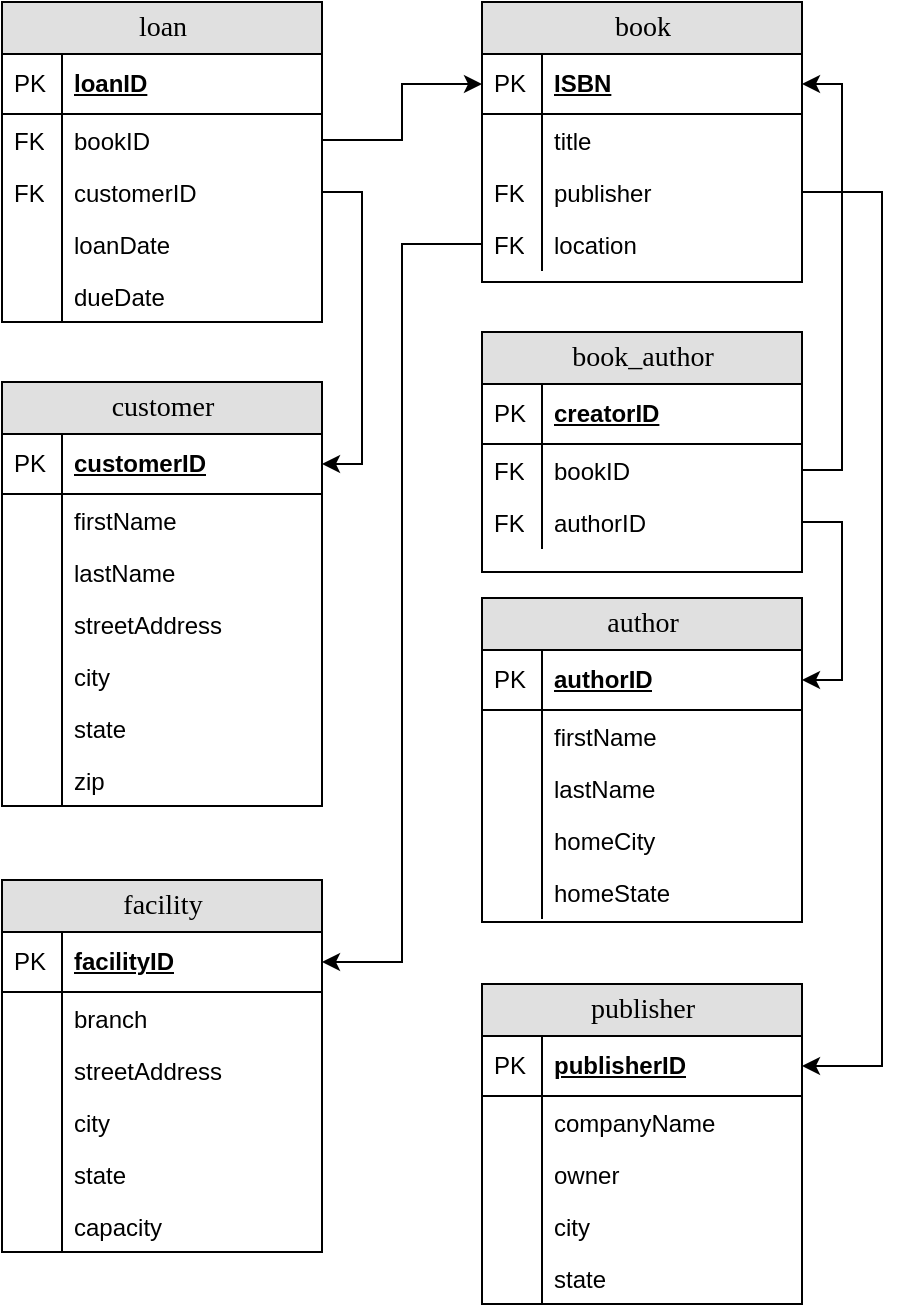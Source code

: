 <mxfile version="11.0.7" type="device"><diagram name="Page-1" id="e56a1550-8fbb-45ad-956c-1786394a9013"><mxGraphModel dx="1422" dy="894" grid="1" gridSize="10" guides="1" tooltips="1" connect="1" arrows="1" fold="1" page="1" pageScale="1" pageWidth="1100" pageHeight="850" background="#ffffff" math="0" shadow="0"><root><mxCell id="0"/><mxCell id="1" parent="0"/><mxCell id="2e49270ec7c68f3f-19" value="book" style="swimlane;html=1;fontStyle=0;childLayout=stackLayout;horizontal=1;startSize=26;fillColor=#e0e0e0;horizontalStack=0;resizeParent=1;resizeLast=0;collapsible=1;marginBottom=0;swimlaneFillColor=#ffffff;align=center;rounded=0;shadow=0;comic=0;labelBackgroundColor=none;strokeColor=#000000;strokeWidth=1;fontFamily=Verdana;fontSize=14;fontColor=#000000;" parent="1" vertex="1"><mxGeometry x="400" y="40" width="160" height="140" as="geometry"/></mxCell><mxCell id="2e49270ec7c68f3f-20" value="ISBN" style="shape=partialRectangle;top=0;left=0;right=0;bottom=1;html=1;align=left;verticalAlign=middle;fillColor=none;spacingLeft=34;spacingRight=4;whiteSpace=wrap;overflow=hidden;rotatable=0;points=[[0,0.5],[1,0.5]];portConstraint=eastwest;dropTarget=0;fontStyle=5;" parent="2e49270ec7c68f3f-19" vertex="1"><mxGeometry y="26" width="160" height="30" as="geometry"/></mxCell><mxCell id="2e49270ec7c68f3f-21" value="PK" style="shape=partialRectangle;top=0;left=0;bottom=0;html=1;fillColor=none;align=left;verticalAlign=middle;spacingLeft=4;spacingRight=4;whiteSpace=wrap;overflow=hidden;rotatable=0;points=[];portConstraint=eastwest;part=1;" parent="2e49270ec7c68f3f-20" vertex="1" connectable="0"><mxGeometry width="30" height="30" as="geometry"/></mxCell><mxCell id="2e49270ec7c68f3f-22" value="title" style="shape=partialRectangle;top=0;left=0;right=0;bottom=0;html=1;align=left;verticalAlign=top;fillColor=none;spacingLeft=34;spacingRight=4;whiteSpace=wrap;overflow=hidden;rotatable=0;points=[[0,0.5],[1,0.5]];portConstraint=eastwest;dropTarget=0;" parent="2e49270ec7c68f3f-19" vertex="1"><mxGeometry y="56" width="160" height="26" as="geometry"/></mxCell><mxCell id="2e49270ec7c68f3f-23" value="" style="shape=partialRectangle;top=0;left=0;bottom=0;html=1;fillColor=none;align=left;verticalAlign=top;spacingLeft=4;spacingRight=4;whiteSpace=wrap;overflow=hidden;rotatable=0;points=[];portConstraint=eastwest;part=1;" parent="2e49270ec7c68f3f-22" vertex="1" connectable="0"><mxGeometry width="30" height="26" as="geometry"/></mxCell><mxCell id="2e49270ec7c68f3f-26" value="publisher" style="shape=partialRectangle;top=0;left=0;right=0;bottom=0;html=1;align=left;verticalAlign=top;fillColor=none;spacingLeft=34;spacingRight=4;whiteSpace=wrap;overflow=hidden;rotatable=0;points=[[0,0.5],[1,0.5]];portConstraint=eastwest;dropTarget=0;" parent="2e49270ec7c68f3f-19" vertex="1"><mxGeometry y="82" width="160" height="26" as="geometry"/></mxCell><mxCell id="2e49270ec7c68f3f-27" value="FK" style="shape=partialRectangle;top=0;left=0;bottom=0;html=1;fillColor=none;align=left;verticalAlign=top;spacingLeft=4;spacingRight=4;whiteSpace=wrap;overflow=hidden;rotatable=0;points=[];portConstraint=eastwest;part=1;" parent="2e49270ec7c68f3f-26" vertex="1" connectable="0"><mxGeometry width="30" height="26" as="geometry"/></mxCell><mxCell id="JmfnHYzUczqlh0HXzBne-6" value="location" style="shape=partialRectangle;top=0;left=0;right=0;bottom=0;html=1;align=left;verticalAlign=top;fillColor=none;spacingLeft=34;spacingRight=4;whiteSpace=wrap;overflow=hidden;rotatable=0;points=[[0,0.5],[1,0.5]];portConstraint=eastwest;dropTarget=0;" parent="2e49270ec7c68f3f-19" vertex="1"><mxGeometry y="108" width="160" height="26" as="geometry"/></mxCell><mxCell id="JmfnHYzUczqlh0HXzBne-7" value="FK" style="shape=partialRectangle;top=0;left=0;bottom=0;html=1;fillColor=none;align=left;verticalAlign=top;spacingLeft=4;spacingRight=4;whiteSpace=wrap;overflow=hidden;rotatable=0;points=[];portConstraint=eastwest;part=1;" parent="JmfnHYzUczqlh0HXzBne-6" vertex="1" connectable="0"><mxGeometry width="30" height="26" as="geometry"/></mxCell><mxCell id="JmfnHYzUczqlh0HXzBne-8" value="book_author" style="swimlane;html=1;fontStyle=0;childLayout=stackLayout;horizontal=1;startSize=26;fillColor=#e0e0e0;horizontalStack=0;resizeParent=1;resizeLast=0;collapsible=1;marginBottom=0;swimlaneFillColor=#ffffff;align=center;rounded=0;shadow=0;comic=0;labelBackgroundColor=none;strokeColor=#000000;strokeWidth=1;fontFamily=Verdana;fontSize=14;fontColor=#000000;" parent="1" vertex="1"><mxGeometry x="400" y="205" width="160" height="120" as="geometry"/></mxCell><mxCell id="JmfnHYzUczqlh0HXzBne-9" value="creatorID" style="shape=partialRectangle;top=0;left=0;right=0;bottom=1;html=1;align=left;verticalAlign=middle;fillColor=none;spacingLeft=34;spacingRight=4;whiteSpace=wrap;overflow=hidden;rotatable=0;points=[[0,0.5],[1,0.5]];portConstraint=eastwest;dropTarget=0;fontStyle=5;" parent="JmfnHYzUczqlh0HXzBne-8" vertex="1"><mxGeometry y="26" width="160" height="30" as="geometry"/></mxCell><mxCell id="JmfnHYzUczqlh0HXzBne-10" value="PK" style="shape=partialRectangle;top=0;left=0;bottom=0;html=1;fillColor=none;align=left;verticalAlign=middle;spacingLeft=4;spacingRight=4;whiteSpace=wrap;overflow=hidden;rotatable=0;points=[];portConstraint=eastwest;part=1;" parent="JmfnHYzUczqlh0HXzBne-9" vertex="1" connectable="0"><mxGeometry width="30" height="30" as="geometry"/></mxCell><mxCell id="JmfnHYzUczqlh0HXzBne-11" value="bookID" style="shape=partialRectangle;top=0;left=0;right=0;bottom=0;html=1;align=left;verticalAlign=top;fillColor=none;spacingLeft=34;spacingRight=4;whiteSpace=wrap;overflow=hidden;rotatable=0;points=[[0,0.5],[1,0.5]];portConstraint=eastwest;dropTarget=0;" parent="JmfnHYzUczqlh0HXzBne-8" vertex="1"><mxGeometry y="56" width="160" height="26" as="geometry"/></mxCell><mxCell id="JmfnHYzUczqlh0HXzBne-12" value="FK" style="shape=partialRectangle;top=0;left=0;bottom=0;html=1;fillColor=none;align=left;verticalAlign=top;spacingLeft=4;spacingRight=4;whiteSpace=wrap;overflow=hidden;rotatable=0;points=[];portConstraint=eastwest;part=1;" parent="JmfnHYzUczqlh0HXzBne-11" vertex="1" connectable="0"><mxGeometry width="30" height="26" as="geometry"/></mxCell><mxCell id="JmfnHYzUczqlh0HXzBne-13" value="authorID" style="shape=partialRectangle;top=0;left=0;right=0;bottom=0;html=1;align=left;verticalAlign=top;fillColor=none;spacingLeft=34;spacingRight=4;whiteSpace=wrap;overflow=hidden;rotatable=0;points=[[0,0.5],[1,0.5]];portConstraint=eastwest;dropTarget=0;" parent="JmfnHYzUczqlh0HXzBne-8" vertex="1"><mxGeometry y="82" width="160" height="26" as="geometry"/></mxCell><mxCell id="JmfnHYzUczqlh0HXzBne-14" value="FK" style="shape=partialRectangle;top=0;left=0;bottom=0;html=1;fillColor=none;align=left;verticalAlign=top;spacingLeft=4;spacingRight=4;whiteSpace=wrap;overflow=hidden;rotatable=0;points=[];portConstraint=eastwest;part=1;" parent="JmfnHYzUczqlh0HXzBne-13" vertex="1" connectable="0"><mxGeometry width="30" height="26" as="geometry"/></mxCell><mxCell id="JmfnHYzUczqlh0HXzBne-19" value="author" style="swimlane;html=1;fontStyle=0;childLayout=stackLayout;horizontal=1;startSize=26;fillColor=#e0e0e0;horizontalStack=0;resizeParent=1;resizeLast=0;collapsible=1;marginBottom=0;swimlaneFillColor=#ffffff;align=center;rounded=0;shadow=0;comic=0;labelBackgroundColor=none;strokeColor=#000000;strokeWidth=1;fontFamily=Verdana;fontSize=14;fontColor=#000000;" parent="1" vertex="1"><mxGeometry x="400" y="338" width="160" height="162" as="geometry"/></mxCell><mxCell id="JmfnHYzUczqlh0HXzBne-20" value="authorID" style="shape=partialRectangle;top=0;left=0;right=0;bottom=1;html=1;align=left;verticalAlign=middle;fillColor=none;spacingLeft=34;spacingRight=4;whiteSpace=wrap;overflow=hidden;rotatable=0;points=[[0,0.5],[1,0.5]];portConstraint=eastwest;dropTarget=0;fontStyle=5;" parent="JmfnHYzUczqlh0HXzBne-19" vertex="1"><mxGeometry y="26" width="160" height="30" as="geometry"/></mxCell><mxCell id="JmfnHYzUczqlh0HXzBne-21" value="PK" style="shape=partialRectangle;top=0;left=0;bottom=0;html=1;fillColor=none;align=left;verticalAlign=middle;spacingLeft=4;spacingRight=4;whiteSpace=wrap;overflow=hidden;rotatable=0;points=[];portConstraint=eastwest;part=1;" parent="JmfnHYzUczqlh0HXzBne-20" vertex="1" connectable="0"><mxGeometry width="30" height="30" as="geometry"/></mxCell><mxCell id="JmfnHYzUczqlh0HXzBne-22" value="firstName" style="shape=partialRectangle;top=0;left=0;right=0;bottom=0;html=1;align=left;verticalAlign=top;fillColor=none;spacingLeft=34;spacingRight=4;whiteSpace=wrap;overflow=hidden;rotatable=0;points=[[0,0.5],[1,0.5]];portConstraint=eastwest;dropTarget=0;" parent="JmfnHYzUczqlh0HXzBne-19" vertex="1"><mxGeometry y="56" width="160" height="26" as="geometry"/></mxCell><mxCell id="JmfnHYzUczqlh0HXzBne-23" value="" style="shape=partialRectangle;top=0;left=0;bottom=0;html=1;fillColor=none;align=left;verticalAlign=top;spacingLeft=4;spacingRight=4;whiteSpace=wrap;overflow=hidden;rotatable=0;points=[];portConstraint=eastwest;part=1;" parent="JmfnHYzUczqlh0HXzBne-22" vertex="1" connectable="0"><mxGeometry width="30" height="26" as="geometry"/></mxCell><mxCell id="JmfnHYzUczqlh0HXzBne-24" value="lastName" style="shape=partialRectangle;top=0;left=0;right=0;bottom=0;html=1;align=left;verticalAlign=top;fillColor=none;spacingLeft=34;spacingRight=4;whiteSpace=wrap;overflow=hidden;rotatable=0;points=[[0,0.5],[1,0.5]];portConstraint=eastwest;dropTarget=0;" parent="JmfnHYzUczqlh0HXzBne-19" vertex="1"><mxGeometry y="82" width="160" height="26" as="geometry"/></mxCell><mxCell id="JmfnHYzUczqlh0HXzBne-25" value="" style="shape=partialRectangle;top=0;left=0;bottom=0;html=1;fillColor=none;align=left;verticalAlign=top;spacingLeft=4;spacingRight=4;whiteSpace=wrap;overflow=hidden;rotatable=0;points=[];portConstraint=eastwest;part=1;" parent="JmfnHYzUczqlh0HXzBne-24" vertex="1" connectable="0"><mxGeometry width="30" height="26" as="geometry"/></mxCell><mxCell id="JmfnHYzUczqlh0HXzBne-26" value="homeCity" style="shape=partialRectangle;top=0;left=0;right=0;bottom=0;html=1;align=left;verticalAlign=top;fillColor=none;spacingLeft=34;spacingRight=4;whiteSpace=wrap;overflow=hidden;rotatable=0;points=[[0,0.5],[1,0.5]];portConstraint=eastwest;dropTarget=0;" parent="JmfnHYzUczqlh0HXzBne-19" vertex="1"><mxGeometry y="108" width="160" height="26" as="geometry"/></mxCell><mxCell id="JmfnHYzUczqlh0HXzBne-27" value="" style="shape=partialRectangle;top=0;left=0;bottom=0;html=1;fillColor=none;align=left;verticalAlign=top;spacingLeft=4;spacingRight=4;whiteSpace=wrap;overflow=hidden;rotatable=0;points=[];portConstraint=eastwest;part=1;" parent="JmfnHYzUczqlh0HXzBne-26" vertex="1" connectable="0"><mxGeometry width="30" height="26" as="geometry"/></mxCell><mxCell id="JmfnHYzUczqlh0HXzBne-28" value="homeState" style="shape=partialRectangle;top=0;left=0;right=0;bottom=0;html=1;align=left;verticalAlign=top;fillColor=none;spacingLeft=34;spacingRight=4;whiteSpace=wrap;overflow=hidden;rotatable=0;points=[[0,0.5],[1,0.5]];portConstraint=eastwest;dropTarget=0;" parent="JmfnHYzUczqlh0HXzBne-19" vertex="1"><mxGeometry y="134" width="160" height="26" as="geometry"/></mxCell><mxCell id="JmfnHYzUczqlh0HXzBne-29" value="" style="shape=partialRectangle;top=0;left=0;bottom=0;html=1;fillColor=none;align=left;verticalAlign=top;spacingLeft=4;spacingRight=4;whiteSpace=wrap;overflow=hidden;rotatable=0;points=[];portConstraint=eastwest;part=1;" parent="JmfnHYzUczqlh0HXzBne-28" vertex="1" connectable="0"><mxGeometry width="30" height="26" as="geometry"/></mxCell><mxCell id="JmfnHYzUczqlh0HXzBne-32" value="publisher" style="swimlane;html=1;fontStyle=0;childLayout=stackLayout;horizontal=1;startSize=26;fillColor=#e0e0e0;horizontalStack=0;resizeParent=1;resizeLast=0;collapsible=1;marginBottom=0;swimlaneFillColor=#ffffff;align=center;rounded=0;shadow=0;comic=0;labelBackgroundColor=none;strokeColor=#000000;strokeWidth=1;fontFamily=Verdana;fontSize=14;fontColor=#000000;" parent="1" vertex="1"><mxGeometry x="400" y="531" width="160" height="160" as="geometry"/></mxCell><mxCell id="JmfnHYzUczqlh0HXzBne-33" value="publisherID" style="shape=partialRectangle;top=0;left=0;right=0;bottom=1;html=1;align=left;verticalAlign=middle;fillColor=none;spacingLeft=34;spacingRight=4;whiteSpace=wrap;overflow=hidden;rotatable=0;points=[[0,0.5],[1,0.5]];portConstraint=eastwest;dropTarget=0;fontStyle=5;" parent="JmfnHYzUczqlh0HXzBne-32" vertex="1"><mxGeometry y="26" width="160" height="30" as="geometry"/></mxCell><mxCell id="JmfnHYzUczqlh0HXzBne-34" value="PK" style="shape=partialRectangle;top=0;left=0;bottom=0;html=1;fillColor=none;align=left;verticalAlign=middle;spacingLeft=4;spacingRight=4;whiteSpace=wrap;overflow=hidden;rotatable=0;points=[];portConstraint=eastwest;part=1;" parent="JmfnHYzUczqlh0HXzBne-33" vertex="1" connectable="0"><mxGeometry width="30" height="30" as="geometry"/></mxCell><mxCell id="JmfnHYzUczqlh0HXzBne-35" value="companyName" style="shape=partialRectangle;top=0;left=0;right=0;bottom=0;html=1;align=left;verticalAlign=top;fillColor=none;spacingLeft=34;spacingRight=4;whiteSpace=wrap;overflow=hidden;rotatable=0;points=[[0,0.5],[1,0.5]];portConstraint=eastwest;dropTarget=0;" parent="JmfnHYzUczqlh0HXzBne-32" vertex="1"><mxGeometry y="56" width="160" height="26" as="geometry"/></mxCell><mxCell id="JmfnHYzUczqlh0HXzBne-36" value="" style="shape=partialRectangle;top=0;left=0;bottom=0;html=1;fillColor=none;align=left;verticalAlign=top;spacingLeft=4;spacingRight=4;whiteSpace=wrap;overflow=hidden;rotatable=0;points=[];portConstraint=eastwest;part=1;" parent="JmfnHYzUczqlh0HXzBne-35" vertex="1" connectable="0"><mxGeometry width="30" height="26" as="geometry"/></mxCell><mxCell id="JmfnHYzUczqlh0HXzBne-37" value="owner" style="shape=partialRectangle;top=0;left=0;right=0;bottom=0;html=1;align=left;verticalAlign=top;fillColor=none;spacingLeft=34;spacingRight=4;whiteSpace=wrap;overflow=hidden;rotatable=0;points=[[0,0.5],[1,0.5]];portConstraint=eastwest;dropTarget=0;" parent="JmfnHYzUczqlh0HXzBne-32" vertex="1"><mxGeometry y="82" width="160" height="26" as="geometry"/></mxCell><mxCell id="JmfnHYzUczqlh0HXzBne-38" value="" style="shape=partialRectangle;top=0;left=0;bottom=0;html=1;fillColor=none;align=left;verticalAlign=top;spacingLeft=4;spacingRight=4;whiteSpace=wrap;overflow=hidden;rotatable=0;points=[];portConstraint=eastwest;part=1;" parent="JmfnHYzUczqlh0HXzBne-37" vertex="1" connectable="0"><mxGeometry width="30" height="26" as="geometry"/></mxCell><mxCell id="JmfnHYzUczqlh0HXzBne-39" value="city" style="shape=partialRectangle;top=0;left=0;right=0;bottom=0;html=1;align=left;verticalAlign=top;fillColor=none;spacingLeft=34;spacingRight=4;whiteSpace=wrap;overflow=hidden;rotatable=0;points=[[0,0.5],[1,0.5]];portConstraint=eastwest;dropTarget=0;" parent="JmfnHYzUczqlh0HXzBne-32" vertex="1"><mxGeometry y="108" width="160" height="26" as="geometry"/></mxCell><mxCell id="JmfnHYzUczqlh0HXzBne-40" value="" style="shape=partialRectangle;top=0;left=0;bottom=0;html=1;fillColor=none;align=left;verticalAlign=top;spacingLeft=4;spacingRight=4;whiteSpace=wrap;overflow=hidden;rotatable=0;points=[];portConstraint=eastwest;part=1;" parent="JmfnHYzUczqlh0HXzBne-39" vertex="1" connectable="0"><mxGeometry width="30" height="26" as="geometry"/></mxCell><mxCell id="JmfnHYzUczqlh0HXzBne-41" value="state" style="shape=partialRectangle;top=0;left=0;right=0;bottom=0;html=1;align=left;verticalAlign=top;fillColor=none;spacingLeft=34;spacingRight=4;whiteSpace=wrap;overflow=hidden;rotatable=0;points=[[0,0.5],[1,0.5]];portConstraint=eastwest;dropTarget=0;" parent="JmfnHYzUczqlh0HXzBne-32" vertex="1"><mxGeometry y="134" width="160" height="26" as="geometry"/></mxCell><mxCell id="JmfnHYzUczqlh0HXzBne-42" value="" style="shape=partialRectangle;top=0;left=0;bottom=0;html=1;fillColor=none;align=left;verticalAlign=top;spacingLeft=4;spacingRight=4;whiteSpace=wrap;overflow=hidden;rotatable=0;points=[];portConstraint=eastwest;part=1;" parent="JmfnHYzUczqlh0HXzBne-41" vertex="1" connectable="0"><mxGeometry width="30" height="26" as="geometry"/></mxCell><mxCell id="JmfnHYzUczqlh0HXzBne-45" style="edgeStyle=orthogonalEdgeStyle;rounded=0;orthogonalLoop=1;jettySize=auto;html=1;entryX=1;entryY=0.5;entryDx=0;entryDy=0;exitX=1;exitY=0.5;exitDx=0;exitDy=0;" parent="1" source="JmfnHYzUczqlh0HXzBne-11" target="2e49270ec7c68f3f-20" edge="1"><mxGeometry relative="1" as="geometry"><Array as="points"><mxPoint x="580" y="274"/><mxPoint x="580" y="81"/></Array></mxGeometry></mxCell><mxCell id="JmfnHYzUczqlh0HXzBne-46" style="edgeStyle=orthogonalEdgeStyle;rounded=0;orthogonalLoop=1;jettySize=auto;html=1;entryX=1;entryY=0.5;entryDx=0;entryDy=0;exitX=1;exitY=0.5;exitDx=0;exitDy=0;" parent="1" source="JmfnHYzUczqlh0HXzBne-13" target="JmfnHYzUczqlh0HXzBne-20" edge="1"><mxGeometry relative="1" as="geometry"><Array as="points"><mxPoint x="580" y="300"/><mxPoint x="580" y="379"/></Array></mxGeometry></mxCell><mxCell id="JmfnHYzUczqlh0HXzBne-48" style="edgeStyle=orthogonalEdgeStyle;rounded=0;orthogonalLoop=1;jettySize=auto;html=1;exitX=1;exitY=0.5;exitDx=0;exitDy=0;entryX=1;entryY=0.5;entryDx=0;entryDy=0;" parent="1" source="2e49270ec7c68f3f-26" target="JmfnHYzUczqlh0HXzBne-33" edge="1"><mxGeometry relative="1" as="geometry"><mxPoint x="570" y="611" as="targetPoint"/><Array as="points"><mxPoint x="600" y="135"/><mxPoint x="600" y="572"/></Array></mxGeometry></mxCell><mxCell id="JmfnHYzUczqlh0HXzBne-49" value="loan" style="swimlane;html=1;fontStyle=0;childLayout=stackLayout;horizontal=1;startSize=26;fillColor=#e0e0e0;horizontalStack=0;resizeParent=1;resizeLast=0;collapsible=1;marginBottom=0;swimlaneFillColor=#ffffff;align=center;rounded=0;shadow=0;comic=0;labelBackgroundColor=none;strokeColor=#000000;strokeWidth=1;fontFamily=Verdana;fontSize=14;fontColor=#000000;" parent="1" vertex="1"><mxGeometry x="160" y="40" width="160" height="160" as="geometry"/></mxCell><mxCell id="JmfnHYzUczqlh0HXzBne-50" value="loanID" style="shape=partialRectangle;top=0;left=0;right=0;bottom=1;html=1;align=left;verticalAlign=middle;fillColor=none;spacingLeft=34;spacingRight=4;whiteSpace=wrap;overflow=hidden;rotatable=0;points=[[0,0.5],[1,0.5]];portConstraint=eastwest;dropTarget=0;fontStyle=5;" parent="JmfnHYzUczqlh0HXzBne-49" vertex="1"><mxGeometry y="26" width="160" height="30" as="geometry"/></mxCell><mxCell id="JmfnHYzUczqlh0HXzBne-51" value="PK" style="shape=partialRectangle;top=0;left=0;bottom=0;html=1;fillColor=none;align=left;verticalAlign=middle;spacingLeft=4;spacingRight=4;whiteSpace=wrap;overflow=hidden;rotatable=0;points=[];portConstraint=eastwest;part=1;" parent="JmfnHYzUczqlh0HXzBne-50" vertex="1" connectable="0"><mxGeometry width="30" height="30" as="geometry"/></mxCell><mxCell id="JmfnHYzUczqlh0HXzBne-52" value="bookID" style="shape=partialRectangle;top=0;left=0;right=0;bottom=0;html=1;align=left;verticalAlign=top;fillColor=none;spacingLeft=34;spacingRight=4;whiteSpace=wrap;overflow=hidden;rotatable=0;points=[[0,0.5],[1,0.5]];portConstraint=eastwest;dropTarget=0;" parent="JmfnHYzUczqlh0HXzBne-49" vertex="1"><mxGeometry y="56" width="160" height="26" as="geometry"/></mxCell><mxCell id="JmfnHYzUczqlh0HXzBne-53" value="FK" style="shape=partialRectangle;top=0;left=0;bottom=0;html=1;fillColor=none;align=left;verticalAlign=top;spacingLeft=4;spacingRight=4;whiteSpace=wrap;overflow=hidden;rotatable=0;points=[];portConstraint=eastwest;part=1;" parent="JmfnHYzUczqlh0HXzBne-52" vertex="1" connectable="0"><mxGeometry width="30" height="26" as="geometry"/></mxCell><mxCell id="JmfnHYzUczqlh0HXzBne-54" value="customerID" style="shape=partialRectangle;top=0;left=0;right=0;bottom=0;html=1;align=left;verticalAlign=top;fillColor=none;spacingLeft=34;spacingRight=4;whiteSpace=wrap;overflow=hidden;rotatable=0;points=[[0,0.5],[1,0.5]];portConstraint=eastwest;dropTarget=0;" parent="JmfnHYzUczqlh0HXzBne-49" vertex="1"><mxGeometry y="82" width="160" height="26" as="geometry"/></mxCell><mxCell id="JmfnHYzUczqlh0HXzBne-55" value="FK" style="shape=partialRectangle;top=0;left=0;bottom=0;html=1;fillColor=none;align=left;verticalAlign=top;spacingLeft=4;spacingRight=4;whiteSpace=wrap;overflow=hidden;rotatable=0;points=[];portConstraint=eastwest;part=1;" parent="JmfnHYzUczqlh0HXzBne-54" vertex="1" connectable="0"><mxGeometry width="30" height="26" as="geometry"/></mxCell><mxCell id="JmfnHYzUczqlh0HXzBne-56" value="loanDate" style="shape=partialRectangle;top=0;left=0;right=0;bottom=0;html=1;align=left;verticalAlign=top;fillColor=none;spacingLeft=34;spacingRight=4;whiteSpace=wrap;overflow=hidden;rotatable=0;points=[[0,0.5],[1,0.5]];portConstraint=eastwest;dropTarget=0;" parent="JmfnHYzUczqlh0HXzBne-49" vertex="1"><mxGeometry y="108" width="160" height="26" as="geometry"/></mxCell><mxCell id="JmfnHYzUczqlh0HXzBne-57" value="" style="shape=partialRectangle;top=0;left=0;bottom=0;html=1;fillColor=none;align=left;verticalAlign=top;spacingLeft=4;spacingRight=4;whiteSpace=wrap;overflow=hidden;rotatable=0;points=[];portConstraint=eastwest;part=1;" parent="JmfnHYzUczqlh0HXzBne-56" vertex="1" connectable="0"><mxGeometry width="30" height="26" as="geometry"/></mxCell><mxCell id="JmfnHYzUczqlh0HXzBne-58" value="dueDate" style="shape=partialRectangle;top=0;left=0;right=0;bottom=0;html=1;align=left;verticalAlign=top;fillColor=none;spacingLeft=34;spacingRight=4;whiteSpace=wrap;overflow=hidden;rotatable=0;points=[[0,0.5],[1,0.5]];portConstraint=eastwest;dropTarget=0;" parent="JmfnHYzUczqlh0HXzBne-49" vertex="1"><mxGeometry y="134" width="160" height="26" as="geometry"/></mxCell><mxCell id="JmfnHYzUczqlh0HXzBne-59" value="" style="shape=partialRectangle;top=0;left=0;bottom=0;html=1;fillColor=none;align=left;verticalAlign=top;spacingLeft=4;spacingRight=4;whiteSpace=wrap;overflow=hidden;rotatable=0;points=[];portConstraint=eastwest;part=1;" parent="JmfnHYzUczqlh0HXzBne-58" vertex="1" connectable="0"><mxGeometry width="30" height="26" as="geometry"/></mxCell><mxCell id="JmfnHYzUczqlh0HXzBne-60" value="customer" style="swimlane;html=1;fontStyle=0;childLayout=stackLayout;horizontal=1;startSize=26;fillColor=#e0e0e0;horizontalStack=0;resizeParent=1;resizeLast=0;collapsible=1;marginBottom=0;swimlaneFillColor=#ffffff;align=center;rounded=0;shadow=0;comic=0;labelBackgroundColor=none;strokeColor=#000000;strokeWidth=1;fontFamily=Verdana;fontSize=14;fontColor=#000000;" parent="1" vertex="1"><mxGeometry x="160" y="230" width="160" height="212" as="geometry"/></mxCell><mxCell id="JmfnHYzUczqlh0HXzBne-61" value="customerID" style="shape=partialRectangle;top=0;left=0;right=0;bottom=1;html=1;align=left;verticalAlign=middle;fillColor=none;spacingLeft=34;spacingRight=4;whiteSpace=wrap;overflow=hidden;rotatable=0;points=[[0,0.5],[1,0.5]];portConstraint=eastwest;dropTarget=0;fontStyle=5;" parent="JmfnHYzUczqlh0HXzBne-60" vertex="1"><mxGeometry y="26" width="160" height="30" as="geometry"/></mxCell><mxCell id="JmfnHYzUczqlh0HXzBne-62" value="PK" style="shape=partialRectangle;top=0;left=0;bottom=0;html=1;fillColor=none;align=left;verticalAlign=middle;spacingLeft=4;spacingRight=4;whiteSpace=wrap;overflow=hidden;rotatable=0;points=[];portConstraint=eastwest;part=1;" parent="JmfnHYzUczqlh0HXzBne-61" vertex="1" connectable="0"><mxGeometry width="30" height="30" as="geometry"/></mxCell><mxCell id="JmfnHYzUczqlh0HXzBne-63" value="firstName" style="shape=partialRectangle;top=0;left=0;right=0;bottom=0;html=1;align=left;verticalAlign=top;fillColor=none;spacingLeft=34;spacingRight=4;whiteSpace=wrap;overflow=hidden;rotatable=0;points=[[0,0.5],[1,0.5]];portConstraint=eastwest;dropTarget=0;" parent="JmfnHYzUczqlh0HXzBne-60" vertex="1"><mxGeometry y="56" width="160" height="26" as="geometry"/></mxCell><mxCell id="JmfnHYzUczqlh0HXzBne-64" value="" style="shape=partialRectangle;top=0;left=0;bottom=0;html=1;fillColor=none;align=left;verticalAlign=top;spacingLeft=4;spacingRight=4;whiteSpace=wrap;overflow=hidden;rotatable=0;points=[];portConstraint=eastwest;part=1;" parent="JmfnHYzUczqlh0HXzBne-63" vertex="1" connectable="0"><mxGeometry width="30" height="26" as="geometry"/></mxCell><mxCell id="JmfnHYzUczqlh0HXzBne-65" value="lastName" style="shape=partialRectangle;top=0;left=0;right=0;bottom=0;html=1;align=left;verticalAlign=top;fillColor=none;spacingLeft=34;spacingRight=4;whiteSpace=wrap;overflow=hidden;rotatable=0;points=[[0,0.5],[1,0.5]];portConstraint=eastwest;dropTarget=0;" parent="JmfnHYzUczqlh0HXzBne-60" vertex="1"><mxGeometry y="82" width="160" height="26" as="geometry"/></mxCell><mxCell id="JmfnHYzUczqlh0HXzBne-66" value="" style="shape=partialRectangle;top=0;left=0;bottom=0;html=1;fillColor=none;align=left;verticalAlign=top;spacingLeft=4;spacingRight=4;whiteSpace=wrap;overflow=hidden;rotatable=0;points=[];portConstraint=eastwest;part=1;" parent="JmfnHYzUczqlh0HXzBne-65" vertex="1" connectable="0"><mxGeometry width="30" height="26" as="geometry"/></mxCell><mxCell id="JmfnHYzUczqlh0HXzBne-83" value="streetAddress" style="shape=partialRectangle;top=0;left=0;right=0;bottom=0;html=1;align=left;verticalAlign=top;fillColor=none;spacingLeft=34;spacingRight=4;whiteSpace=wrap;overflow=hidden;rotatable=0;points=[[0,0.5],[1,0.5]];portConstraint=eastwest;dropTarget=0;" parent="JmfnHYzUczqlh0HXzBne-60" vertex="1"><mxGeometry y="108" width="160" height="26" as="geometry"/></mxCell><mxCell id="JmfnHYzUczqlh0HXzBne-84" value="" style="shape=partialRectangle;top=0;left=0;bottom=0;html=1;fillColor=none;align=left;verticalAlign=top;spacingLeft=4;spacingRight=4;whiteSpace=wrap;overflow=hidden;rotatable=0;points=[];portConstraint=eastwest;part=1;" parent="JmfnHYzUczqlh0HXzBne-83" vertex="1" connectable="0"><mxGeometry width="30" height="26" as="geometry"/></mxCell><mxCell id="JmfnHYzUczqlh0HXzBne-67" value="city" style="shape=partialRectangle;top=0;left=0;right=0;bottom=0;html=1;align=left;verticalAlign=top;fillColor=none;spacingLeft=34;spacingRight=4;whiteSpace=wrap;overflow=hidden;rotatable=0;points=[[0,0.5],[1,0.5]];portConstraint=eastwest;dropTarget=0;" parent="JmfnHYzUczqlh0HXzBne-60" vertex="1"><mxGeometry y="134" width="160" height="26" as="geometry"/></mxCell><mxCell id="JmfnHYzUczqlh0HXzBne-68" value="" style="shape=partialRectangle;top=0;left=0;bottom=0;html=1;fillColor=none;align=left;verticalAlign=top;spacingLeft=4;spacingRight=4;whiteSpace=wrap;overflow=hidden;rotatable=0;points=[];portConstraint=eastwest;part=1;" parent="JmfnHYzUczqlh0HXzBne-67" vertex="1" connectable="0"><mxGeometry width="30" height="26" as="geometry"/></mxCell><mxCell id="JmfnHYzUczqlh0HXzBne-69" value="state" style="shape=partialRectangle;top=0;left=0;right=0;bottom=0;html=1;align=left;verticalAlign=top;fillColor=none;spacingLeft=34;spacingRight=4;whiteSpace=wrap;overflow=hidden;rotatable=0;points=[[0,0.5],[1,0.5]];portConstraint=eastwest;dropTarget=0;" parent="JmfnHYzUczqlh0HXzBne-60" vertex="1"><mxGeometry y="160" width="160" height="26" as="geometry"/></mxCell><mxCell id="JmfnHYzUczqlh0HXzBne-70" value="" style="shape=partialRectangle;top=0;left=0;bottom=0;html=1;fillColor=none;align=left;verticalAlign=top;spacingLeft=4;spacingRight=4;whiteSpace=wrap;overflow=hidden;rotatable=0;points=[];portConstraint=eastwest;part=1;" parent="JmfnHYzUczqlh0HXzBne-69" vertex="1" connectable="0"><mxGeometry width="30" height="26" as="geometry"/></mxCell><mxCell id="JmfnHYzUczqlh0HXzBne-85" value="zip" style="shape=partialRectangle;top=0;left=0;right=0;bottom=0;html=1;align=left;verticalAlign=top;fillColor=none;spacingLeft=34;spacingRight=4;whiteSpace=wrap;overflow=hidden;rotatable=0;points=[[0,0.5],[1,0.5]];portConstraint=eastwest;dropTarget=0;" parent="JmfnHYzUczqlh0HXzBne-60" vertex="1"><mxGeometry y="186" width="160" height="26" as="geometry"/></mxCell><mxCell id="JmfnHYzUczqlh0HXzBne-86" value="" style="shape=partialRectangle;top=0;left=0;bottom=0;html=1;fillColor=none;align=left;verticalAlign=top;spacingLeft=4;spacingRight=4;whiteSpace=wrap;overflow=hidden;rotatable=0;points=[];portConstraint=eastwest;part=1;" parent="JmfnHYzUczqlh0HXzBne-85" vertex="1" connectable="0"><mxGeometry width="30" height="26" as="geometry"/></mxCell><mxCell id="JmfnHYzUczqlh0HXzBne-71" value="facility" style="swimlane;html=1;fontStyle=0;childLayout=stackLayout;horizontal=1;startSize=26;fillColor=#e0e0e0;horizontalStack=0;resizeParent=1;resizeLast=0;collapsible=1;marginBottom=0;swimlaneFillColor=#ffffff;align=center;rounded=0;shadow=0;comic=0;labelBackgroundColor=none;strokeColor=#000000;strokeWidth=1;fontFamily=Verdana;fontSize=14;fontColor=#000000;" parent="1" vertex="1"><mxGeometry x="160" y="479" width="160" height="186" as="geometry"/></mxCell><mxCell id="JmfnHYzUczqlh0HXzBne-72" value="facilityID" style="shape=partialRectangle;top=0;left=0;right=0;bottom=1;html=1;align=left;verticalAlign=middle;fillColor=none;spacingLeft=34;spacingRight=4;whiteSpace=wrap;overflow=hidden;rotatable=0;points=[[0,0.5],[1,0.5]];portConstraint=eastwest;dropTarget=0;fontStyle=5;" parent="JmfnHYzUczqlh0HXzBne-71" vertex="1"><mxGeometry y="26" width="160" height="30" as="geometry"/></mxCell><mxCell id="JmfnHYzUczqlh0HXzBne-73" value="PK" style="shape=partialRectangle;top=0;left=0;bottom=0;html=1;fillColor=none;align=left;verticalAlign=middle;spacingLeft=4;spacingRight=4;whiteSpace=wrap;overflow=hidden;rotatable=0;points=[];portConstraint=eastwest;part=1;" parent="JmfnHYzUczqlh0HXzBne-72" vertex="1" connectable="0"><mxGeometry width="30" height="30" as="geometry"/></mxCell><mxCell id="JmfnHYzUczqlh0HXzBne-74" value="branch" style="shape=partialRectangle;top=0;left=0;right=0;bottom=0;html=1;align=left;verticalAlign=top;fillColor=none;spacingLeft=34;spacingRight=4;whiteSpace=wrap;overflow=hidden;rotatable=0;points=[[0,0.5],[1,0.5]];portConstraint=eastwest;dropTarget=0;" parent="JmfnHYzUczqlh0HXzBne-71" vertex="1"><mxGeometry y="56" width="160" height="26" as="geometry"/></mxCell><mxCell id="JmfnHYzUczqlh0HXzBne-75" value="" style="shape=partialRectangle;top=0;left=0;bottom=0;html=1;fillColor=none;align=left;verticalAlign=top;spacingLeft=4;spacingRight=4;whiteSpace=wrap;overflow=hidden;rotatable=0;points=[];portConstraint=eastwest;part=1;" parent="JmfnHYzUczqlh0HXzBne-74" vertex="1" connectable="0"><mxGeometry width="30" height="26" as="geometry"/></mxCell><mxCell id="JmfnHYzUczqlh0HXzBne-76" value="streetAddress" style="shape=partialRectangle;top=0;left=0;right=0;bottom=0;html=1;align=left;verticalAlign=top;fillColor=none;spacingLeft=34;spacingRight=4;whiteSpace=wrap;overflow=hidden;rotatable=0;points=[[0,0.5],[1,0.5]];portConstraint=eastwest;dropTarget=0;" parent="JmfnHYzUczqlh0HXzBne-71" vertex="1"><mxGeometry y="82" width="160" height="26" as="geometry"/></mxCell><mxCell id="JmfnHYzUczqlh0HXzBne-77" value="" style="shape=partialRectangle;top=0;left=0;bottom=0;html=1;fillColor=none;align=left;verticalAlign=top;spacingLeft=4;spacingRight=4;whiteSpace=wrap;overflow=hidden;rotatable=0;points=[];portConstraint=eastwest;part=1;" parent="JmfnHYzUczqlh0HXzBne-76" vertex="1" connectable="0"><mxGeometry width="30" height="26" as="geometry"/></mxCell><mxCell id="JmfnHYzUczqlh0HXzBne-78" value="city" style="shape=partialRectangle;top=0;left=0;right=0;bottom=0;html=1;align=left;verticalAlign=top;fillColor=none;spacingLeft=34;spacingRight=4;whiteSpace=wrap;overflow=hidden;rotatable=0;points=[[0,0.5],[1,0.5]];portConstraint=eastwest;dropTarget=0;" parent="JmfnHYzUczqlh0HXzBne-71" vertex="1"><mxGeometry y="108" width="160" height="26" as="geometry"/></mxCell><mxCell id="JmfnHYzUczqlh0HXzBne-79" value="" style="shape=partialRectangle;top=0;left=0;bottom=0;html=1;fillColor=none;align=left;verticalAlign=top;spacingLeft=4;spacingRight=4;whiteSpace=wrap;overflow=hidden;rotatable=0;points=[];portConstraint=eastwest;part=1;" parent="JmfnHYzUczqlh0HXzBne-78" vertex="1" connectable="0"><mxGeometry width="30" height="26" as="geometry"/></mxCell><mxCell id="JmfnHYzUczqlh0HXzBne-80" value="state" style="shape=partialRectangle;top=0;left=0;right=0;bottom=0;html=1;align=left;verticalAlign=top;fillColor=none;spacingLeft=34;spacingRight=4;whiteSpace=wrap;overflow=hidden;rotatable=0;points=[[0,0.5],[1,0.5]];portConstraint=eastwest;dropTarget=0;" parent="JmfnHYzUczqlh0HXzBne-71" vertex="1"><mxGeometry y="134" width="160" height="26" as="geometry"/></mxCell><mxCell id="JmfnHYzUczqlh0HXzBne-81" value="" style="shape=partialRectangle;top=0;left=0;bottom=0;html=1;fillColor=none;align=left;verticalAlign=top;spacingLeft=4;spacingRight=4;whiteSpace=wrap;overflow=hidden;rotatable=0;points=[];portConstraint=eastwest;part=1;" parent="JmfnHYzUczqlh0HXzBne-80" vertex="1" connectable="0"><mxGeometry width="30" height="26" as="geometry"/></mxCell><mxCell id="JmfnHYzUczqlh0HXzBne-88" value="capacity" style="shape=partialRectangle;top=0;left=0;right=0;bottom=0;html=1;align=left;verticalAlign=top;fillColor=none;spacingLeft=34;spacingRight=4;whiteSpace=wrap;overflow=hidden;rotatable=0;points=[[0,0.5],[1,0.5]];portConstraint=eastwest;dropTarget=0;" parent="JmfnHYzUczqlh0HXzBne-71" vertex="1"><mxGeometry y="160" width="160" height="26" as="geometry"/></mxCell><mxCell id="JmfnHYzUczqlh0HXzBne-89" value="" style="shape=partialRectangle;top=0;left=0;bottom=0;html=1;fillColor=none;align=left;verticalAlign=top;spacingLeft=4;spacingRight=4;whiteSpace=wrap;overflow=hidden;rotatable=0;points=[];portConstraint=eastwest;part=1;" parent="JmfnHYzUczqlh0HXzBne-88" vertex="1" connectable="0"><mxGeometry width="30" height="26" as="geometry"/></mxCell><mxCell id="JmfnHYzUczqlh0HXzBne-82" style="edgeStyle=orthogonalEdgeStyle;rounded=0;orthogonalLoop=1;jettySize=auto;html=1;entryX=0;entryY=0.5;entryDx=0;entryDy=0;" parent="1" source="JmfnHYzUczqlh0HXzBne-52" target="2e49270ec7c68f3f-20" edge="1"><mxGeometry relative="1" as="geometry"/></mxCell><mxCell id="JmfnHYzUczqlh0HXzBne-87" style="edgeStyle=orthogonalEdgeStyle;rounded=0;orthogonalLoop=1;jettySize=auto;html=1;entryX=1;entryY=0.5;entryDx=0;entryDy=0;" parent="1" source="JmfnHYzUczqlh0HXzBne-54" target="JmfnHYzUczqlh0HXzBne-61" edge="1"><mxGeometry relative="1" as="geometry"><Array as="points"><mxPoint x="340" y="135"/><mxPoint x="340" y="271"/></Array></mxGeometry></mxCell><mxCell id="JmfnHYzUczqlh0HXzBne-91" style="edgeStyle=orthogonalEdgeStyle;rounded=0;orthogonalLoop=1;jettySize=auto;html=1;entryX=1;entryY=0.5;entryDx=0;entryDy=0;" parent="1" source="JmfnHYzUczqlh0HXzBne-6" target="JmfnHYzUczqlh0HXzBne-72" edge="1"><mxGeometry relative="1" as="geometry"/></mxCell></root></mxGraphModel></diagram></mxfile>